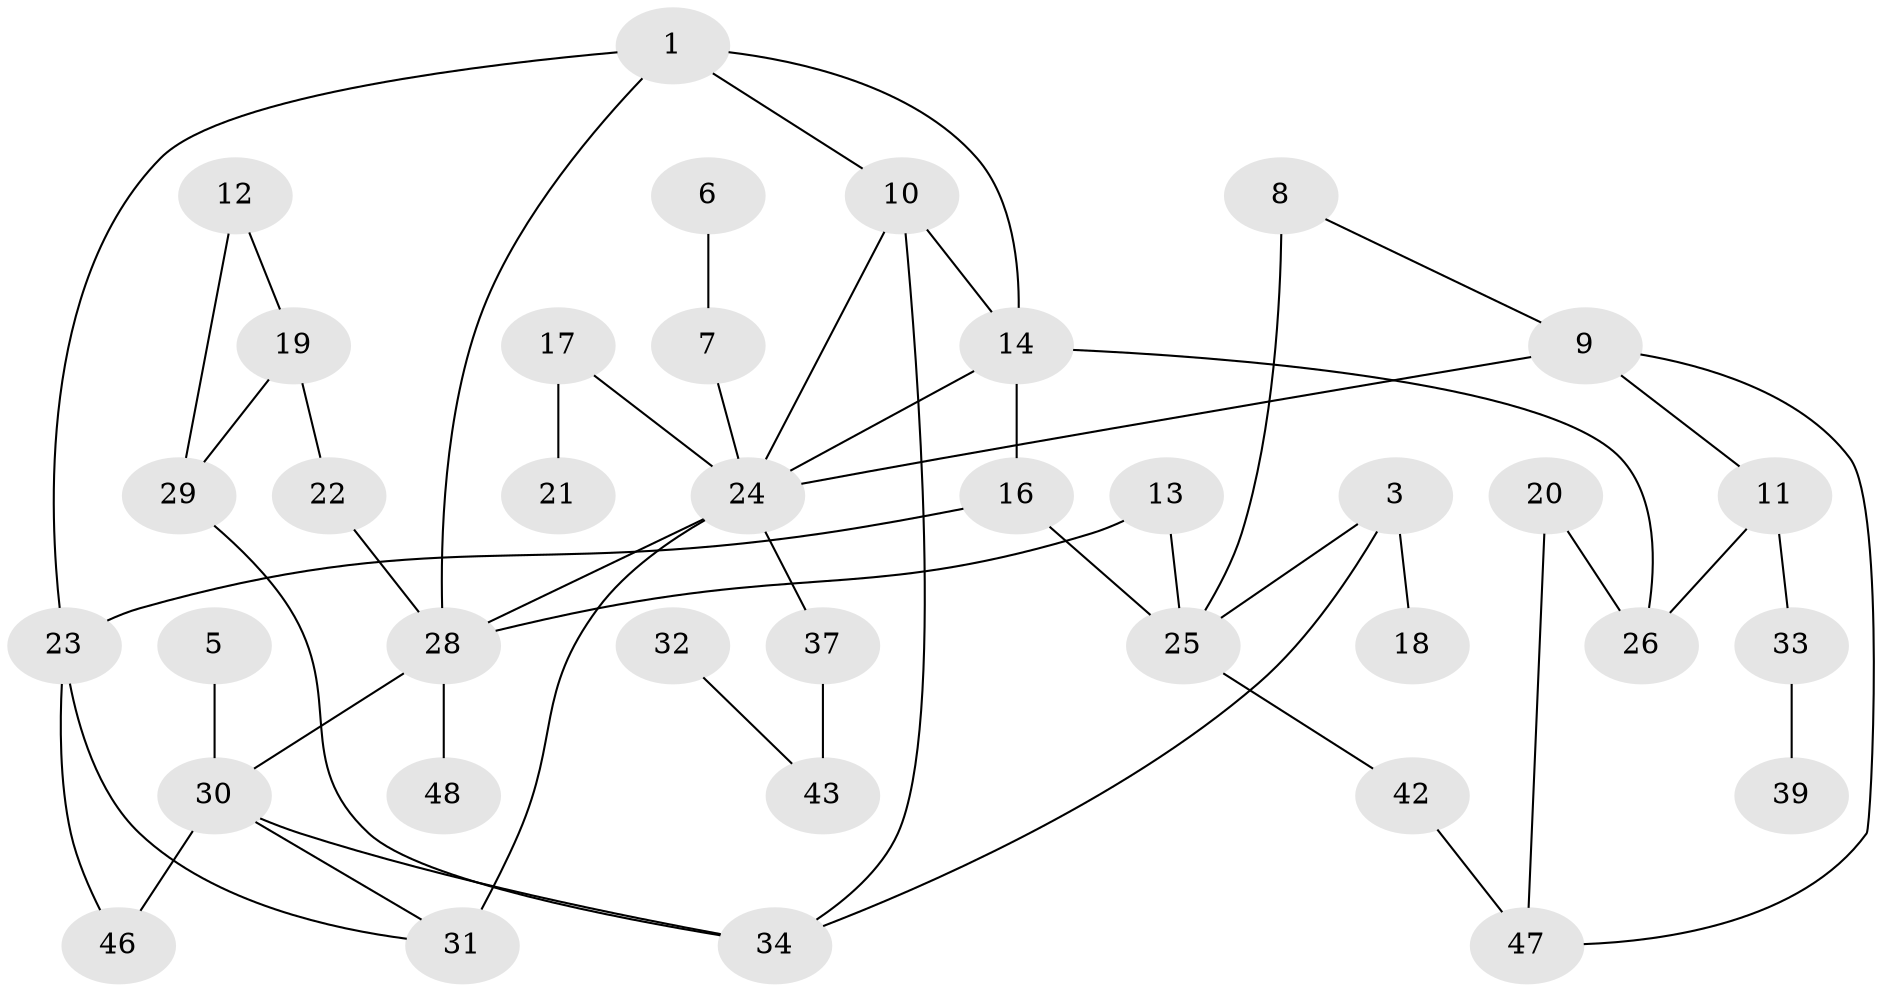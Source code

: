 // original degree distribution, {1: 0.2604166666666667, 0: 0.11458333333333333, 3: 0.20833333333333334, 2: 0.2708333333333333, 5: 0.052083333333333336, 4: 0.07291666666666667, 6: 0.020833333333333332}
// Generated by graph-tools (version 1.1) at 2025/47/03/04/25 22:47:55]
// undirected, 37 vertices, 52 edges
graph export_dot {
  node [color=gray90,style=filled];
  1;
  3;
  5;
  6;
  7;
  8;
  9;
  10;
  11;
  12;
  13;
  14;
  16;
  17;
  18;
  19;
  20;
  21;
  22;
  23;
  24;
  25;
  26;
  28;
  29;
  30;
  31;
  32;
  33;
  34;
  37;
  39;
  42;
  43;
  46;
  47;
  48;
  1 -- 10 [weight=1.0];
  1 -- 14 [weight=1.0];
  1 -- 23 [weight=1.0];
  1 -- 28 [weight=1.0];
  3 -- 18 [weight=1.0];
  3 -- 25 [weight=1.0];
  3 -- 34 [weight=1.0];
  5 -- 30 [weight=1.0];
  6 -- 7 [weight=1.0];
  7 -- 24 [weight=1.0];
  8 -- 9 [weight=1.0];
  8 -- 25 [weight=2.0];
  9 -- 11 [weight=1.0];
  9 -- 24 [weight=1.0];
  9 -- 47 [weight=1.0];
  10 -- 14 [weight=2.0];
  10 -- 24 [weight=1.0];
  10 -- 34 [weight=1.0];
  11 -- 26 [weight=1.0];
  11 -- 33 [weight=1.0];
  12 -- 19 [weight=1.0];
  12 -- 29 [weight=1.0];
  13 -- 25 [weight=1.0];
  13 -- 28 [weight=1.0];
  14 -- 16 [weight=1.0];
  14 -- 24 [weight=1.0];
  14 -- 26 [weight=1.0];
  16 -- 23 [weight=2.0];
  16 -- 25 [weight=1.0];
  17 -- 21 [weight=1.0];
  17 -- 24 [weight=1.0];
  19 -- 22 [weight=1.0];
  19 -- 29 [weight=1.0];
  20 -- 26 [weight=1.0];
  20 -- 47 [weight=1.0];
  22 -- 28 [weight=1.0];
  23 -- 31 [weight=1.0];
  23 -- 46 [weight=1.0];
  24 -- 28 [weight=1.0];
  24 -- 31 [weight=2.0];
  24 -- 37 [weight=2.0];
  25 -- 42 [weight=1.0];
  28 -- 30 [weight=1.0];
  28 -- 48 [weight=1.0];
  29 -- 34 [weight=1.0];
  30 -- 31 [weight=1.0];
  30 -- 34 [weight=1.0];
  30 -- 46 [weight=1.0];
  32 -- 43 [weight=1.0];
  33 -- 39 [weight=1.0];
  37 -- 43 [weight=2.0];
  42 -- 47 [weight=1.0];
}
